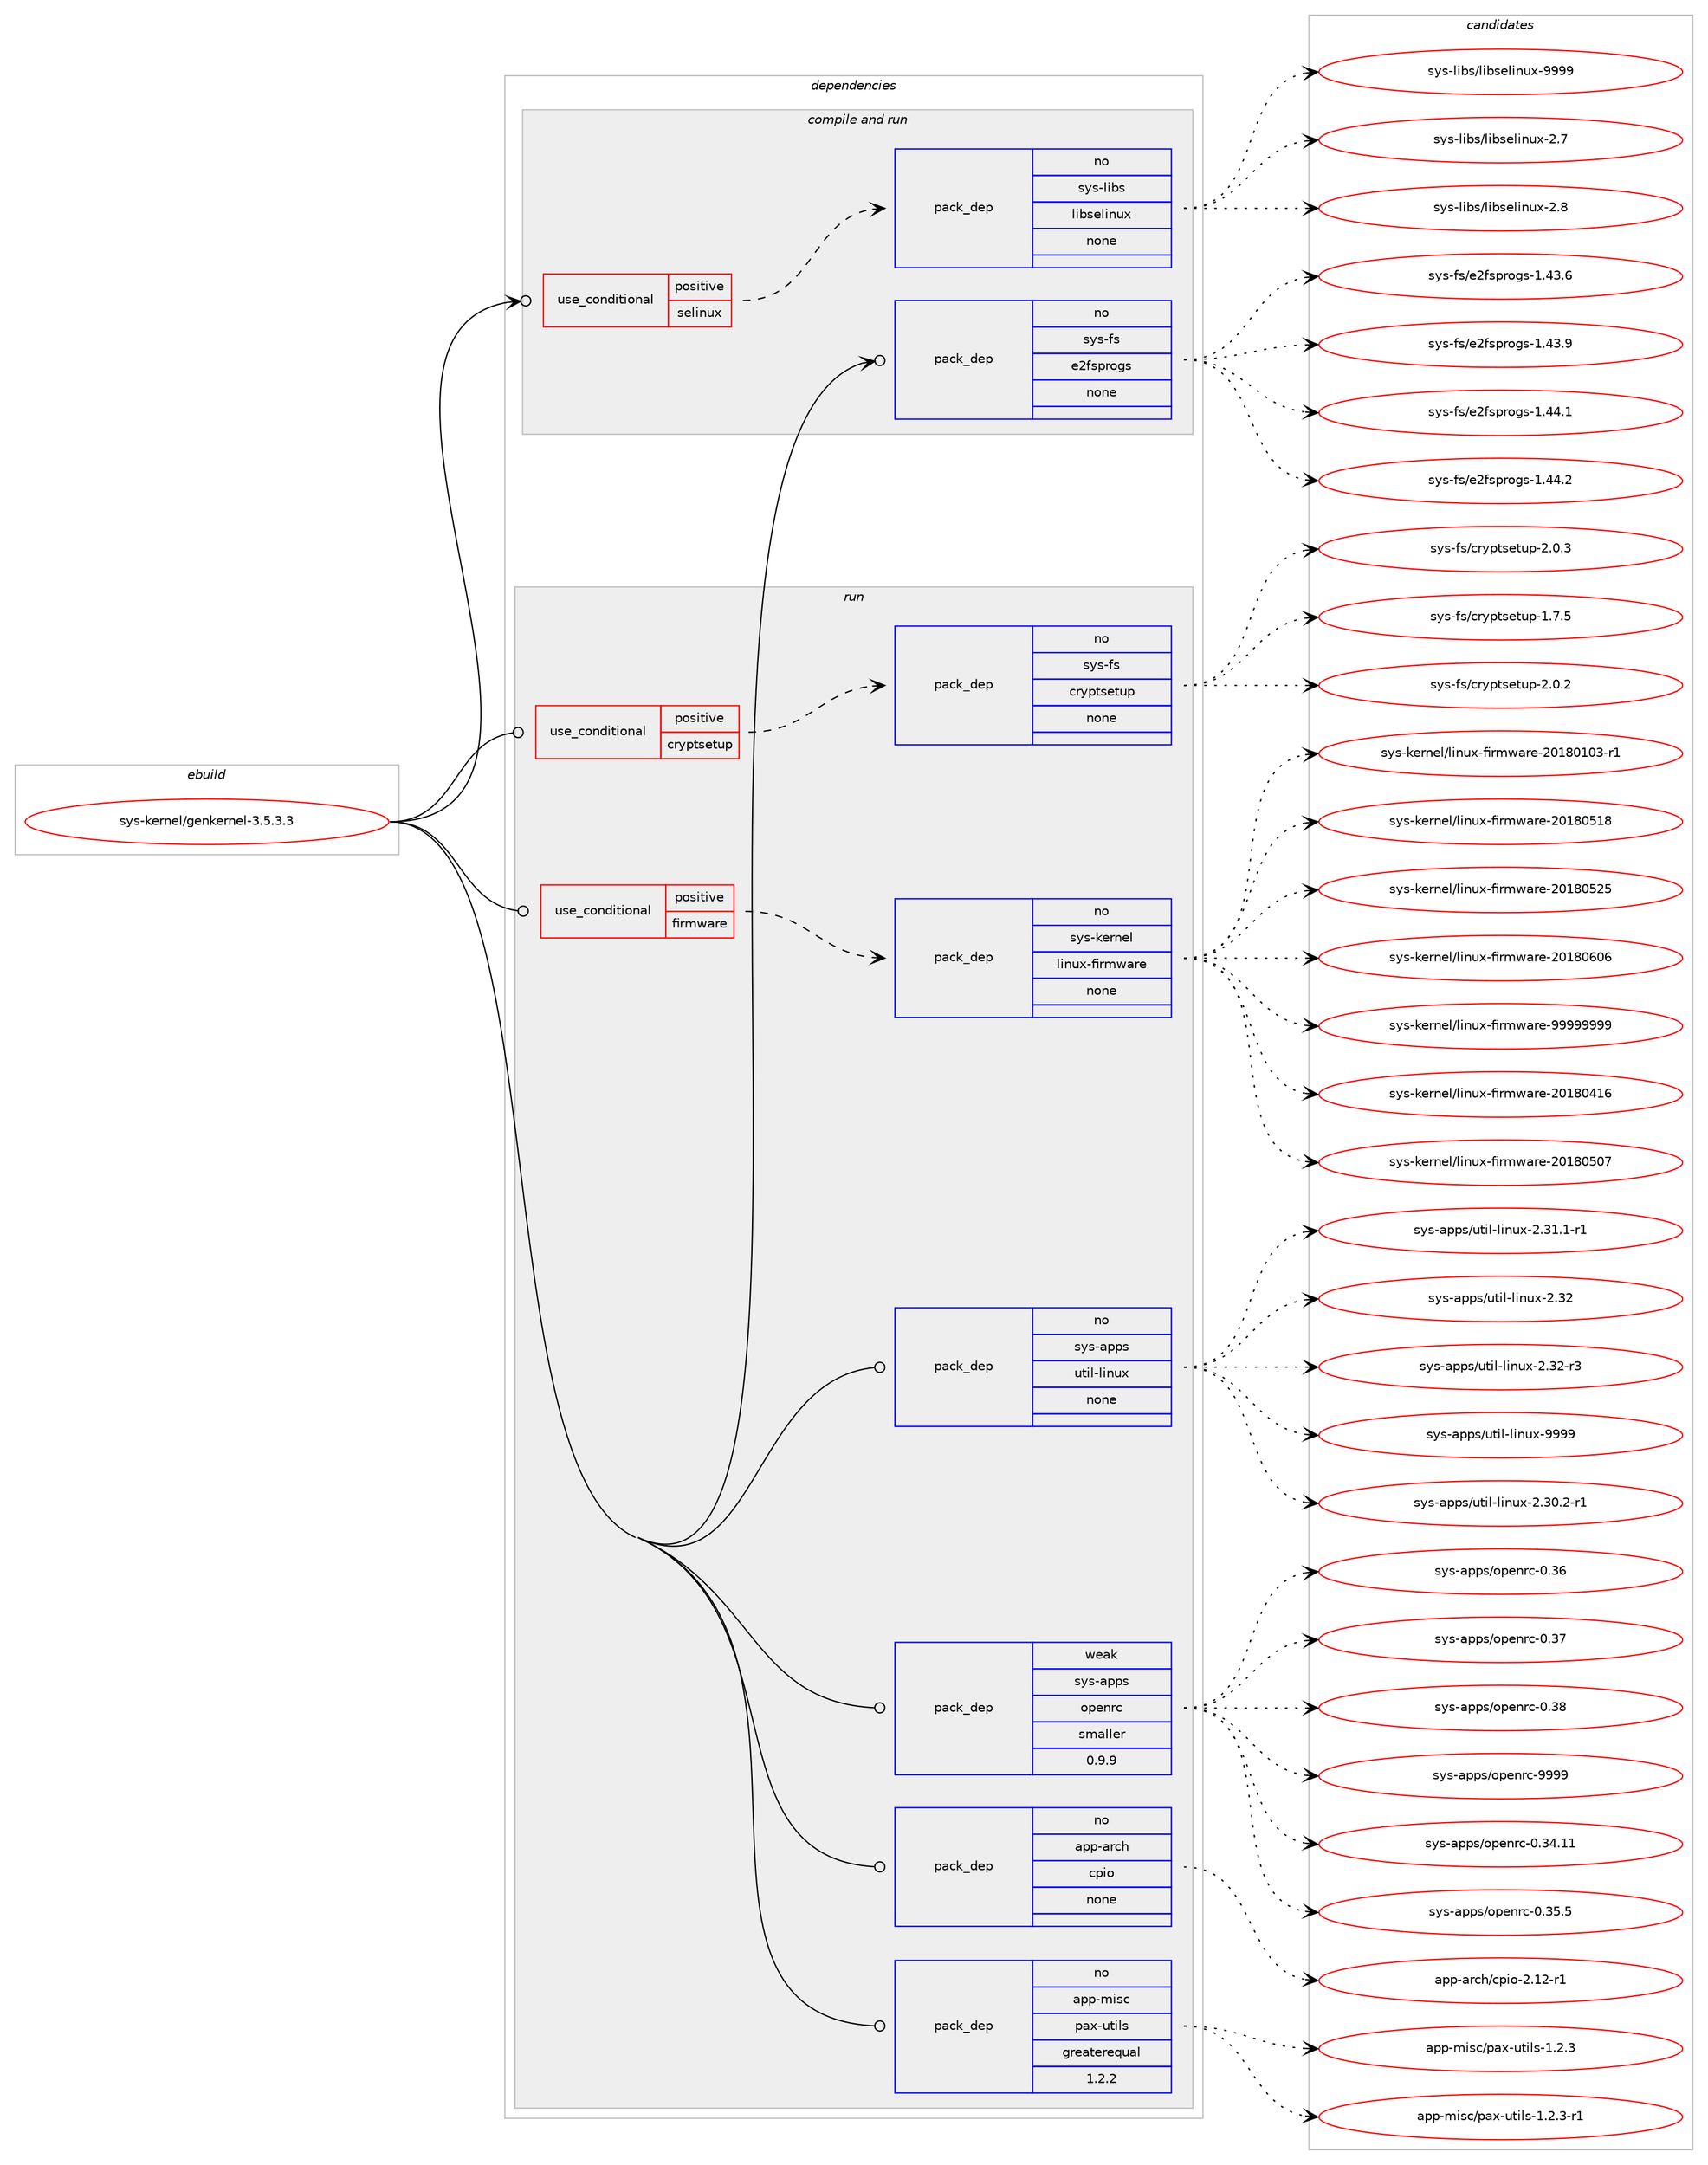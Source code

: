 digraph prolog {

# *************
# Graph options
# *************

newrank=true;
concentrate=true;
compound=true;
graph [rankdir=LR,fontname=Helvetica,fontsize=10,ranksep=1.5];#, ranksep=2.5, nodesep=0.2];
edge  [arrowhead=vee];
node  [fontname=Helvetica,fontsize=10];

# **********
# The ebuild
# **********

subgraph cluster_leftcol {
color=gray;
rank=same;
label=<<i>ebuild</i>>;
id [label="sys-kernel/genkernel-3.5.3.3", color=red, width=4, href="../sys-kernel/genkernel-3.5.3.3.svg"];
}

# ****************
# The dependencies
# ****************

subgraph cluster_midcol {
color=gray;
label=<<i>dependencies</i>>;
subgraph cluster_compile {
fillcolor="#eeeeee";
style=filled;
label=<<i>compile</i>>;
}
subgraph cluster_compileandrun {
fillcolor="#eeeeee";
style=filled;
label=<<i>compile and run</i>>;
subgraph cond1233 {
dependency6350 [label=<<TABLE BORDER="0" CELLBORDER="1" CELLSPACING="0" CELLPADDING="4"><TR><TD ROWSPAN="3" CELLPADDING="10">use_conditional</TD></TR><TR><TD>positive</TD></TR><TR><TD>selinux</TD></TR></TABLE>>, shape=none, color=red];
subgraph pack5049 {
dependency6351 [label=<<TABLE BORDER="0" CELLBORDER="1" CELLSPACING="0" CELLPADDING="4" WIDTH="220"><TR><TD ROWSPAN="6" CELLPADDING="30">pack_dep</TD></TR><TR><TD WIDTH="110">no</TD></TR><TR><TD>sys-libs</TD></TR><TR><TD>libselinux</TD></TR><TR><TD>none</TD></TR><TR><TD></TD></TR></TABLE>>, shape=none, color=blue];
}
dependency6350:e -> dependency6351:w [weight=20,style="dashed",arrowhead="vee"];
}
id:e -> dependency6350:w [weight=20,style="solid",arrowhead="odotvee"];
subgraph pack5050 {
dependency6352 [label=<<TABLE BORDER="0" CELLBORDER="1" CELLSPACING="0" CELLPADDING="4" WIDTH="220"><TR><TD ROWSPAN="6" CELLPADDING="30">pack_dep</TD></TR><TR><TD WIDTH="110">no</TD></TR><TR><TD>sys-fs</TD></TR><TR><TD>e2fsprogs</TD></TR><TR><TD>none</TD></TR><TR><TD></TD></TR></TABLE>>, shape=none, color=blue];
}
id:e -> dependency6352:w [weight=20,style="solid",arrowhead="odotvee"];
}
subgraph cluster_run {
fillcolor="#eeeeee";
style=filled;
label=<<i>run</i>>;
subgraph cond1234 {
dependency6353 [label=<<TABLE BORDER="0" CELLBORDER="1" CELLSPACING="0" CELLPADDING="4"><TR><TD ROWSPAN="3" CELLPADDING="10">use_conditional</TD></TR><TR><TD>positive</TD></TR><TR><TD>cryptsetup</TD></TR></TABLE>>, shape=none, color=red];
subgraph pack5051 {
dependency6354 [label=<<TABLE BORDER="0" CELLBORDER="1" CELLSPACING="0" CELLPADDING="4" WIDTH="220"><TR><TD ROWSPAN="6" CELLPADDING="30">pack_dep</TD></TR><TR><TD WIDTH="110">no</TD></TR><TR><TD>sys-fs</TD></TR><TR><TD>cryptsetup</TD></TR><TR><TD>none</TD></TR><TR><TD></TD></TR></TABLE>>, shape=none, color=blue];
}
dependency6353:e -> dependency6354:w [weight=20,style="dashed",arrowhead="vee"];
}
id:e -> dependency6353:w [weight=20,style="solid",arrowhead="odot"];
subgraph cond1235 {
dependency6355 [label=<<TABLE BORDER="0" CELLBORDER="1" CELLSPACING="0" CELLPADDING="4"><TR><TD ROWSPAN="3" CELLPADDING="10">use_conditional</TD></TR><TR><TD>positive</TD></TR><TR><TD>firmware</TD></TR></TABLE>>, shape=none, color=red];
subgraph pack5052 {
dependency6356 [label=<<TABLE BORDER="0" CELLBORDER="1" CELLSPACING="0" CELLPADDING="4" WIDTH="220"><TR><TD ROWSPAN="6" CELLPADDING="30">pack_dep</TD></TR><TR><TD WIDTH="110">no</TD></TR><TR><TD>sys-kernel</TD></TR><TR><TD>linux-firmware</TD></TR><TR><TD>none</TD></TR><TR><TD></TD></TR></TABLE>>, shape=none, color=blue];
}
dependency6355:e -> dependency6356:w [weight=20,style="dashed",arrowhead="vee"];
}
id:e -> dependency6355:w [weight=20,style="solid",arrowhead="odot"];
subgraph pack5053 {
dependency6357 [label=<<TABLE BORDER="0" CELLBORDER="1" CELLSPACING="0" CELLPADDING="4" WIDTH="220"><TR><TD ROWSPAN="6" CELLPADDING="30">pack_dep</TD></TR><TR><TD WIDTH="110">no</TD></TR><TR><TD>app-arch</TD></TR><TR><TD>cpio</TD></TR><TR><TD>none</TD></TR><TR><TD></TD></TR></TABLE>>, shape=none, color=blue];
}
id:e -> dependency6357:w [weight=20,style="solid",arrowhead="odot"];
subgraph pack5054 {
dependency6358 [label=<<TABLE BORDER="0" CELLBORDER="1" CELLSPACING="0" CELLPADDING="4" WIDTH="220"><TR><TD ROWSPAN="6" CELLPADDING="30">pack_dep</TD></TR><TR><TD WIDTH="110">no</TD></TR><TR><TD>app-misc</TD></TR><TR><TD>pax-utils</TD></TR><TR><TD>greaterequal</TD></TR><TR><TD>1.2.2</TD></TR></TABLE>>, shape=none, color=blue];
}
id:e -> dependency6358:w [weight=20,style="solid",arrowhead="odot"];
subgraph pack5055 {
dependency6359 [label=<<TABLE BORDER="0" CELLBORDER="1" CELLSPACING="0" CELLPADDING="4" WIDTH="220"><TR><TD ROWSPAN="6" CELLPADDING="30">pack_dep</TD></TR><TR><TD WIDTH="110">no</TD></TR><TR><TD>sys-apps</TD></TR><TR><TD>util-linux</TD></TR><TR><TD>none</TD></TR><TR><TD></TD></TR></TABLE>>, shape=none, color=blue];
}
id:e -> dependency6359:w [weight=20,style="solid",arrowhead="odot"];
subgraph pack5056 {
dependency6360 [label=<<TABLE BORDER="0" CELLBORDER="1" CELLSPACING="0" CELLPADDING="4" WIDTH="220"><TR><TD ROWSPAN="6" CELLPADDING="30">pack_dep</TD></TR><TR><TD WIDTH="110">weak</TD></TR><TR><TD>sys-apps</TD></TR><TR><TD>openrc</TD></TR><TR><TD>smaller</TD></TR><TR><TD>0.9.9</TD></TR></TABLE>>, shape=none, color=blue];
}
id:e -> dependency6360:w [weight=20,style="solid",arrowhead="odot"];
}
}

# **************
# The candidates
# **************

subgraph cluster_choices {
rank=same;
color=gray;
label=<<i>candidates</i>>;

subgraph choice5049 {
color=black;
nodesep=1;
choice1151211154510810598115471081059811510110810511011712045504655 [label="sys-libs/libselinux-2.7", color=red, width=4,href="../sys-libs/libselinux-2.7.svg"];
choice1151211154510810598115471081059811510110810511011712045504656 [label="sys-libs/libselinux-2.8", color=red, width=4,href="../sys-libs/libselinux-2.8.svg"];
choice115121115451081059811547108105981151011081051101171204557575757 [label="sys-libs/libselinux-9999", color=red, width=4,href="../sys-libs/libselinux-9999.svg"];
dependency6351:e -> choice1151211154510810598115471081059811510110810511011712045504655:w [style=dotted,weight="100"];
dependency6351:e -> choice1151211154510810598115471081059811510110810511011712045504656:w [style=dotted,weight="100"];
dependency6351:e -> choice115121115451081059811547108105981151011081051101171204557575757:w [style=dotted,weight="100"];
}
subgraph choice5050 {
color=black;
nodesep=1;
choice11512111545102115471015010211511211411110311545494652514654 [label="sys-fs/e2fsprogs-1.43.6", color=red, width=4,href="../sys-fs/e2fsprogs-1.43.6.svg"];
choice11512111545102115471015010211511211411110311545494652514657 [label="sys-fs/e2fsprogs-1.43.9", color=red, width=4,href="../sys-fs/e2fsprogs-1.43.9.svg"];
choice11512111545102115471015010211511211411110311545494652524649 [label="sys-fs/e2fsprogs-1.44.1", color=red, width=4,href="../sys-fs/e2fsprogs-1.44.1.svg"];
choice11512111545102115471015010211511211411110311545494652524650 [label="sys-fs/e2fsprogs-1.44.2", color=red, width=4,href="../sys-fs/e2fsprogs-1.44.2.svg"];
dependency6352:e -> choice11512111545102115471015010211511211411110311545494652514654:w [style=dotted,weight="100"];
dependency6352:e -> choice11512111545102115471015010211511211411110311545494652514657:w [style=dotted,weight="100"];
dependency6352:e -> choice11512111545102115471015010211511211411110311545494652524649:w [style=dotted,weight="100"];
dependency6352:e -> choice11512111545102115471015010211511211411110311545494652524650:w [style=dotted,weight="100"];
}
subgraph choice5051 {
color=black;
nodesep=1;
choice115121115451021154799114121112116115101116117112454946554653 [label="sys-fs/cryptsetup-1.7.5", color=red, width=4,href="../sys-fs/cryptsetup-1.7.5.svg"];
choice115121115451021154799114121112116115101116117112455046484650 [label="sys-fs/cryptsetup-2.0.2", color=red, width=4,href="../sys-fs/cryptsetup-2.0.2.svg"];
choice115121115451021154799114121112116115101116117112455046484651 [label="sys-fs/cryptsetup-2.0.3", color=red, width=4,href="../sys-fs/cryptsetup-2.0.3.svg"];
dependency6354:e -> choice115121115451021154799114121112116115101116117112454946554653:w [style=dotted,weight="100"];
dependency6354:e -> choice115121115451021154799114121112116115101116117112455046484650:w [style=dotted,weight="100"];
dependency6354:e -> choice115121115451021154799114121112116115101116117112455046484651:w [style=dotted,weight="100"];
}
subgraph choice5052 {
color=black;
nodesep=1;
choice11512111545107101114110101108471081051101171204510210511410911997114101455048495648524954 [label="sys-kernel/linux-firmware-20180416", color=red, width=4,href="../sys-kernel/linux-firmware-20180416.svg"];
choice11512111545107101114110101108471081051101171204510210511410911997114101455048495648534855 [label="sys-kernel/linux-firmware-20180507", color=red, width=4,href="../sys-kernel/linux-firmware-20180507.svg"];
choice115121115451071011141101011084710810511011712045102105114109119971141014550484956484948514511449 [label="sys-kernel/linux-firmware-20180103-r1", color=red, width=4,href="../sys-kernel/linux-firmware-20180103-r1.svg"];
choice11512111545107101114110101108471081051101171204510210511410911997114101455048495648534956 [label="sys-kernel/linux-firmware-20180518", color=red, width=4,href="../sys-kernel/linux-firmware-20180518.svg"];
choice11512111545107101114110101108471081051101171204510210511410911997114101455048495648535053 [label="sys-kernel/linux-firmware-20180525", color=red, width=4,href="../sys-kernel/linux-firmware-20180525.svg"];
choice11512111545107101114110101108471081051101171204510210511410911997114101455048495648544854 [label="sys-kernel/linux-firmware-20180606", color=red, width=4,href="../sys-kernel/linux-firmware-20180606.svg"];
choice11512111545107101114110101108471081051101171204510210511410911997114101455757575757575757 [label="sys-kernel/linux-firmware-99999999", color=red, width=4,href="../sys-kernel/linux-firmware-99999999.svg"];
dependency6356:e -> choice11512111545107101114110101108471081051101171204510210511410911997114101455048495648524954:w [style=dotted,weight="100"];
dependency6356:e -> choice11512111545107101114110101108471081051101171204510210511410911997114101455048495648534855:w [style=dotted,weight="100"];
dependency6356:e -> choice115121115451071011141101011084710810511011712045102105114109119971141014550484956484948514511449:w [style=dotted,weight="100"];
dependency6356:e -> choice11512111545107101114110101108471081051101171204510210511410911997114101455048495648534956:w [style=dotted,weight="100"];
dependency6356:e -> choice11512111545107101114110101108471081051101171204510210511410911997114101455048495648535053:w [style=dotted,weight="100"];
dependency6356:e -> choice11512111545107101114110101108471081051101171204510210511410911997114101455048495648544854:w [style=dotted,weight="100"];
dependency6356:e -> choice11512111545107101114110101108471081051101171204510210511410911997114101455757575757575757:w [style=dotted,weight="100"];
}
subgraph choice5053 {
color=black;
nodesep=1;
choice97112112459711499104479911210511145504649504511449 [label="app-arch/cpio-2.12-r1", color=red, width=4,href="../app-arch/cpio-2.12-r1.svg"];
dependency6357:e -> choice97112112459711499104479911210511145504649504511449:w [style=dotted,weight="100"];
}
subgraph choice5054 {
color=black;
nodesep=1;
choice971121124510910511599471129712045117116105108115454946504651 [label="app-misc/pax-utils-1.2.3", color=red, width=4,href="../app-misc/pax-utils-1.2.3.svg"];
choice9711211245109105115994711297120451171161051081154549465046514511449 [label="app-misc/pax-utils-1.2.3-r1", color=red, width=4,href="../app-misc/pax-utils-1.2.3-r1.svg"];
dependency6358:e -> choice971121124510910511599471129712045117116105108115454946504651:w [style=dotted,weight="100"];
dependency6358:e -> choice9711211245109105115994711297120451171161051081154549465046514511449:w [style=dotted,weight="100"];
}
subgraph choice5055 {
color=black;
nodesep=1;
choice11512111545971121121154711711610510845108105110117120455046514846504511449 [label="sys-apps/util-linux-2.30.2-r1", color=red, width=4,href="../sys-apps/util-linux-2.30.2-r1.svg"];
choice11512111545971121121154711711610510845108105110117120455046514946494511449 [label="sys-apps/util-linux-2.31.1-r1", color=red, width=4,href="../sys-apps/util-linux-2.31.1-r1.svg"];
choice115121115459711211211547117116105108451081051101171204550465150 [label="sys-apps/util-linux-2.32", color=red, width=4,href="../sys-apps/util-linux-2.32.svg"];
choice1151211154597112112115471171161051084510810511011712045504651504511451 [label="sys-apps/util-linux-2.32-r3", color=red, width=4,href="../sys-apps/util-linux-2.32-r3.svg"];
choice115121115459711211211547117116105108451081051101171204557575757 [label="sys-apps/util-linux-9999", color=red, width=4,href="../sys-apps/util-linux-9999.svg"];
dependency6359:e -> choice11512111545971121121154711711610510845108105110117120455046514846504511449:w [style=dotted,weight="100"];
dependency6359:e -> choice11512111545971121121154711711610510845108105110117120455046514946494511449:w [style=dotted,weight="100"];
dependency6359:e -> choice115121115459711211211547117116105108451081051101171204550465150:w [style=dotted,weight="100"];
dependency6359:e -> choice1151211154597112112115471171161051084510810511011712045504651504511451:w [style=dotted,weight="100"];
dependency6359:e -> choice115121115459711211211547117116105108451081051101171204557575757:w [style=dotted,weight="100"];
}
subgraph choice5056 {
color=black;
nodesep=1;
choice115121115459711211211547111112101110114994548465152464949 [label="sys-apps/openrc-0.34.11", color=red, width=4,href="../sys-apps/openrc-0.34.11.svg"];
choice1151211154597112112115471111121011101149945484651534653 [label="sys-apps/openrc-0.35.5", color=red, width=4,href="../sys-apps/openrc-0.35.5.svg"];
choice115121115459711211211547111112101110114994548465154 [label="sys-apps/openrc-0.36", color=red, width=4,href="../sys-apps/openrc-0.36.svg"];
choice115121115459711211211547111112101110114994548465155 [label="sys-apps/openrc-0.37", color=red, width=4,href="../sys-apps/openrc-0.37.svg"];
choice115121115459711211211547111112101110114994548465156 [label="sys-apps/openrc-0.38", color=red, width=4,href="../sys-apps/openrc-0.38.svg"];
choice115121115459711211211547111112101110114994557575757 [label="sys-apps/openrc-9999", color=red, width=4,href="../sys-apps/openrc-9999.svg"];
dependency6360:e -> choice115121115459711211211547111112101110114994548465152464949:w [style=dotted,weight="100"];
dependency6360:e -> choice1151211154597112112115471111121011101149945484651534653:w [style=dotted,weight="100"];
dependency6360:e -> choice115121115459711211211547111112101110114994548465154:w [style=dotted,weight="100"];
dependency6360:e -> choice115121115459711211211547111112101110114994548465155:w [style=dotted,weight="100"];
dependency6360:e -> choice115121115459711211211547111112101110114994548465156:w [style=dotted,weight="100"];
dependency6360:e -> choice115121115459711211211547111112101110114994557575757:w [style=dotted,weight="100"];
}
}

}
